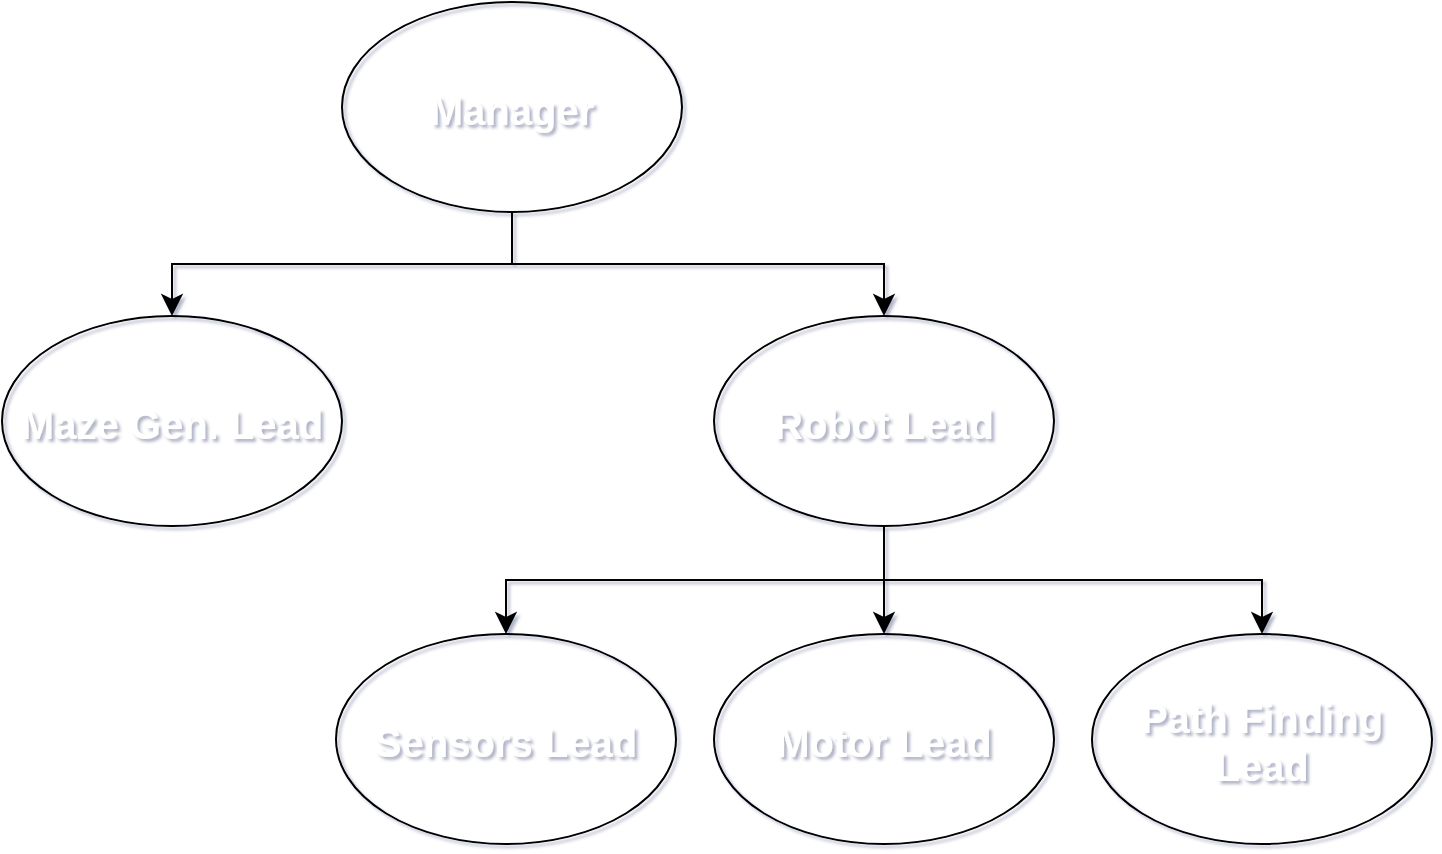 <mxfile version="14.4.3" type="device" pages="3"><diagram id="PgtMGzoQim2O2Z4EFySo" name="Roles (simple)"><mxGraphModel dx="1102" dy="682" grid="0" gridSize="10" guides="1" tooltips="1" connect="1" arrows="1" fold="1" page="1" pageScale="1" pageWidth="850" pageHeight="1100" math="0" shadow="1"><root><mxCell id="MvhnuD1CVRtWcneCo_Zo-0"/><mxCell id="MvhnuD1CVRtWcneCo_Zo-1" parent="MvhnuD1CVRtWcneCo_Zo-0"/><mxCell id="MvhnuD1CVRtWcneCo_Zo-13" style="edgeStyle=orthogonalEdgeStyle;rounded=0;orthogonalLoop=1;jettySize=auto;html=1;exitX=0.5;exitY=1;exitDx=0;exitDy=0;entryX=0.5;entryY=0;entryDx=0;entryDy=0;startArrow=none;startFill=0;startSize=9;endArrow=classic;endFill=1;endSize=8;strokeWidth=1;fontSize=20;fontColor=#FFFFFF;" edge="1" parent="MvhnuD1CVRtWcneCo_Zo-1" source="MvhnuD1CVRtWcneCo_Zo-3" target="MvhnuD1CVRtWcneCo_Zo-6"><mxGeometry relative="1" as="geometry"/></mxCell><mxCell id="MvhnuD1CVRtWcneCo_Zo-14" style="edgeStyle=orthogonalEdgeStyle;rounded=0;orthogonalLoop=1;jettySize=auto;html=1;exitX=0.5;exitY=1;exitDx=0;exitDy=0;entryX=0.5;entryY=0;entryDx=0;entryDy=0;startArrow=none;startFill=0;startSize=9;endArrow=classic;endFill=1;endSize=8;strokeWidth=1;fontSize=20;fontColor=#FFFFFF;" edge="1" parent="MvhnuD1CVRtWcneCo_Zo-1" source="MvhnuD1CVRtWcneCo_Zo-3" target="MvhnuD1CVRtWcneCo_Zo-4"><mxGeometry relative="1" as="geometry"/></mxCell><mxCell id="MvhnuD1CVRtWcneCo_Zo-3" value="Manager" style="ellipse;fillColor=none;fontSize=20;fontStyle=1;fontColor=#FFFFFF;" vertex="1" parent="MvhnuD1CVRtWcneCo_Zo-1"><mxGeometry x="238" y="99" width="170" height="105" as="geometry"/></mxCell><mxCell id="MvhnuD1CVRtWcneCo_Zo-4" value="Maze Gen. Lead" style="ellipse;fillColor=none;fontSize=20;fontStyle=1;fontColor=#FFFFFF;" vertex="1" parent="MvhnuD1CVRtWcneCo_Zo-1"><mxGeometry x="68" y="256" width="170" height="105" as="geometry"/></mxCell><mxCell id="MvhnuD1CVRtWcneCo_Zo-5" value="Sensors Lead" style="ellipse;fillColor=none;fontSize=20;fontStyle=1;fontColor=#FFFFFF;" vertex="1" parent="MvhnuD1CVRtWcneCo_Zo-1"><mxGeometry x="235" y="415" width="170" height="105" as="geometry"/></mxCell><mxCell id="MvhnuD1CVRtWcneCo_Zo-10" style="edgeStyle=orthogonalEdgeStyle;rounded=0;orthogonalLoop=1;jettySize=auto;html=1;exitX=0.5;exitY=1;exitDx=0;exitDy=0;entryX=0.5;entryY=0;entryDx=0;entryDy=0;startArrow=none;startFill=0;startSize=9;endArrow=classic;endFill=1;endSize=8;strokeWidth=1;fontSize=20;fontColor=#FFFFFF;" edge="1" parent="MvhnuD1CVRtWcneCo_Zo-1" source="MvhnuD1CVRtWcneCo_Zo-6" target="MvhnuD1CVRtWcneCo_Zo-5"><mxGeometry relative="1" as="geometry"/></mxCell><mxCell id="MvhnuD1CVRtWcneCo_Zo-11" style="edgeStyle=orthogonalEdgeStyle;rounded=0;orthogonalLoop=1;jettySize=auto;html=1;exitX=0.5;exitY=1;exitDx=0;exitDy=0;entryX=0.5;entryY=0;entryDx=0;entryDy=0;startArrow=none;startFill=0;startSize=9;endArrow=classic;endFill=1;endSize=8;strokeWidth=1;fontSize=20;fontColor=#FFFFFF;" edge="1" parent="MvhnuD1CVRtWcneCo_Zo-1" source="MvhnuD1CVRtWcneCo_Zo-6" target="MvhnuD1CVRtWcneCo_Zo-9"><mxGeometry relative="1" as="geometry"/></mxCell><mxCell id="MvhnuD1CVRtWcneCo_Zo-12" style="edgeStyle=orthogonalEdgeStyle;rounded=0;orthogonalLoop=1;jettySize=auto;html=1;exitX=0.5;exitY=1;exitDx=0;exitDy=0;entryX=0.5;entryY=0;entryDx=0;entryDy=0;startArrow=none;startFill=0;startSize=9;endArrow=classic;endFill=1;endSize=8;strokeWidth=1;fontSize=20;fontColor=#FFFFFF;" edge="1" parent="MvhnuD1CVRtWcneCo_Zo-1" source="MvhnuD1CVRtWcneCo_Zo-6" target="MvhnuD1CVRtWcneCo_Zo-7"><mxGeometry relative="1" as="geometry"/></mxCell><mxCell id="MvhnuD1CVRtWcneCo_Zo-6" value="Robot Lead" style="ellipse;fillColor=none;fontSize=20;fontStyle=1;fontColor=#FFFFFF;" vertex="1" parent="MvhnuD1CVRtWcneCo_Zo-1"><mxGeometry x="424" y="256" width="170" height="105" as="geometry"/></mxCell><mxCell id="MvhnuD1CVRtWcneCo_Zo-7" value="Path Finding&#10;Lead" style="ellipse;fillColor=none;fontSize=20;fontStyle=1;fontColor=#FFFFFF;" vertex="1" parent="MvhnuD1CVRtWcneCo_Zo-1"><mxGeometry x="613" y="415" width="170" height="105" as="geometry"/></mxCell><mxCell id="MvhnuD1CVRtWcneCo_Zo-9" value="Motor Lead" style="ellipse;fillColor=none;fontSize=20;fontStyle=1;fontColor=#FFFFFF;" vertex="1" parent="MvhnuD1CVRtWcneCo_Zo-1"><mxGeometry x="424" y="415" width="170" height="105" as="geometry"/></mxCell></root></mxGraphModel></diagram><diagram name="Roles" id="PZLGNq-vRatPsKt3YdVs"><mxGraphModel dx="1952" dy="682" grid="0" gridSize="10" guides="1" tooltips="1" connect="1" arrows="1" fold="1" page="1" pageScale="1" pageWidth="850" pageHeight="1100" math="0" shadow="1"><root><mxCell id="nLCGd8AwZYA0OXiJiZs0-0"/><mxCell id="nLCGd8AwZYA0OXiJiZs0-1" parent="nLCGd8AwZYA0OXiJiZs0-0"/><mxCell id="nLCGd8AwZYA0OXiJiZs0-2" style="edgeStyle=orthogonalEdgeStyle;rounded=0;orthogonalLoop=1;jettySize=auto;html=1;exitX=0.5;exitY=1;exitDx=0;exitDy=0;entryX=0.5;entryY=0;entryDx=0;entryDy=0;startArrow=none;startFill=0;startSize=9;endArrow=classic;endFill=1;endSize=8;strokeWidth=1;fontSize=20;fontColor=#FFFFFF;" edge="1" parent="nLCGd8AwZYA0OXiJiZs0-1" source="nLCGd8AwZYA0OXiJiZs0-4" target="nLCGd8AwZYA0OXiJiZs0-10"><mxGeometry relative="1" as="geometry"/></mxCell><mxCell id="nLCGd8AwZYA0OXiJiZs0-3" style="edgeStyle=orthogonalEdgeStyle;rounded=0;orthogonalLoop=1;jettySize=auto;html=1;exitX=0.5;exitY=1;exitDx=0;exitDy=0;entryX=0.5;entryY=0;entryDx=0;entryDy=0;startArrow=none;startFill=0;startSize=9;endArrow=classic;endFill=1;endSize=8;strokeWidth=1;fontSize=20;fontColor=#FFFFFF;" edge="1" parent="nLCGd8AwZYA0OXiJiZs0-1" source="nLCGd8AwZYA0OXiJiZs0-4" target="nLCGd8AwZYA0OXiJiZs0-5"><mxGeometry relative="1" as="geometry"/></mxCell><mxCell id="nLCGd8AwZYA0OXiJiZs0-4" value="Manager" style="ellipse;fillColor=#dae8fc;fontSize=20;fontStyle=1;strokeColor=#6c8ebf;" vertex="1" parent="nLCGd8AwZYA0OXiJiZs0-1"><mxGeometry x="-116" y="98" width="170" height="105" as="geometry"/></mxCell><mxCell id="nLCGd8AwZYA0OXiJiZs0-5" value="Maze Gen. Lead" style="ellipse;fillColor=#fff2cc;fontSize=20;fontStyle=1;strokeColor=#d6b656;" vertex="1" parent="nLCGd8AwZYA0OXiJiZs0-1"><mxGeometry x="-286" y="255" width="170" height="105" as="geometry"/></mxCell><mxCell id="nLCGd8AwZYA0OXiJiZs0-6" value="Sensor Lead" style="ellipse;fillColor=#f8cecc;fontSize=20;fontStyle=1;strokeColor=#b85450;" vertex="1" parent="nLCGd8AwZYA0OXiJiZs0-1"><mxGeometry x="-119" y="414" width="170" height="105" as="geometry"/></mxCell><mxCell id="nLCGd8AwZYA0OXiJiZs0-7" style="edgeStyle=orthogonalEdgeStyle;rounded=0;orthogonalLoop=1;jettySize=auto;html=1;exitX=0.5;exitY=1;exitDx=0;exitDy=0;entryX=0.5;entryY=0;entryDx=0;entryDy=0;startArrow=none;startFill=0;startSize=9;endArrow=classic;endFill=1;endSize=8;strokeWidth=1;fontSize=20;fontColor=#FFFFFF;" edge="1" parent="nLCGd8AwZYA0OXiJiZs0-1" source="nLCGd8AwZYA0OXiJiZs0-10" target="nLCGd8AwZYA0OXiJiZs0-6"><mxGeometry relative="1" as="geometry"/></mxCell><mxCell id="nLCGd8AwZYA0OXiJiZs0-8" style="edgeStyle=orthogonalEdgeStyle;rounded=0;orthogonalLoop=1;jettySize=auto;html=1;exitX=0.5;exitY=1;exitDx=0;exitDy=0;entryX=0.5;entryY=0;entryDx=0;entryDy=0;startArrow=none;startFill=0;startSize=9;endArrow=classic;endFill=1;endSize=8;strokeWidth=1;fontSize=20;fontColor=#FFFFFF;" edge="1" parent="nLCGd8AwZYA0OXiJiZs0-1" source="nLCGd8AwZYA0OXiJiZs0-10" target="nLCGd8AwZYA0OXiJiZs0-12"><mxGeometry relative="1" as="geometry"/></mxCell><mxCell id="nLCGd8AwZYA0OXiJiZs0-9" style="edgeStyle=orthogonalEdgeStyle;rounded=0;orthogonalLoop=1;jettySize=auto;html=1;exitX=0.5;exitY=1;exitDx=0;exitDy=0;entryX=0.5;entryY=0;entryDx=0;entryDy=0;startArrow=none;startFill=0;startSize=9;endArrow=classic;endFill=1;endSize=8;strokeWidth=1;fontSize=20;fontColor=#FFFFFF;" edge="1" parent="nLCGd8AwZYA0OXiJiZs0-1" source="nLCGd8AwZYA0OXiJiZs0-10" target="nLCGd8AwZYA0OXiJiZs0-11"><mxGeometry relative="1" as="geometry"/></mxCell><mxCell id="nLCGd8AwZYA0OXiJiZs0-10" value="Robot Lead" style="ellipse;fillColor=#d5e8d4;fontSize=20;fontStyle=1;strokeColor=#82b366;" vertex="1" parent="nLCGd8AwZYA0OXiJiZs0-1"><mxGeometry x="70" y="255" width="170" height="105" as="geometry"/></mxCell><mxCell id="nLCGd8AwZYA0OXiJiZs0-11" value="Path Finding&#10;Lead" style="ellipse;fillColor=#dae8fc;fontSize=20;fontStyle=1;strokeColor=#6c8ebf;" vertex="1" parent="nLCGd8AwZYA0OXiJiZs0-1"><mxGeometry x="259" y="414" width="170" height="105" as="geometry"/></mxCell><mxCell id="nLCGd8AwZYA0OXiJiZs0-12" value="Motor Lead" style="ellipse;fillColor=#d5e8d4;fontSize=20;fontStyle=1;strokeColor=#82b366;" vertex="1" parent="nLCGd8AwZYA0OXiJiZs0-1"><mxGeometry x="70" y="414" width="170" height="105" as="geometry"/></mxCell><mxCell id="EUabEB5bhuYUFV0r1jlp-0" value="Matthew" style="ellipse;fillColor=#dae8fc;fontSize=20;fontStyle=0;strokeColor=#6c8ebf;" vertex="1" parent="nLCGd8AwZYA0OXiJiZs0-1"><mxGeometry x="534" y="195" width="170" height="50" as="geometry"/></mxCell><mxCell id="EUabEB5bhuYUFV0r1jlp-1" value="Martin" style="ellipse;fillColor=#d5e8d4;fontSize=20;fontStyle=0;strokeColor=#82b366;" vertex="1" parent="nLCGd8AwZYA0OXiJiZs0-1"><mxGeometry x="534" y="405" width="170" height="50" as="geometry"/></mxCell><mxCell id="EUabEB5bhuYUFV0r1jlp-2" value="Angie" style="ellipse;fillColor=#f8cecc;fontSize=20;fontStyle=0;strokeColor=#b85450;" vertex="1" parent="nLCGd8AwZYA0OXiJiZs0-1"><mxGeometry x="534" y="265" width="170" height="50" as="geometry"/></mxCell><mxCell id="EUabEB5bhuYUFV0r1jlp-3" value="Tarun" style="ellipse;fillColor=#fff2cc;fontSize=20;fontStyle=0;strokeColor=#d6b656;" vertex="1" parent="nLCGd8AwZYA0OXiJiZs0-1"><mxGeometry x="534" y="335" width="170" height="50" as="geometry"/></mxCell><mxCell id="EUabEB5bhuYUFV0r1jlp-4" value="Legend" style="shape=folder;align=center;verticalAlign=middle;fontStyle=0;tabWidth=196;tabHeight=36;tabPosition=left;html=1;boundedLbl=1;labelInHeader=1;rounded=1;absoluteArcSize=1;arcSize=10;fillColor=none;fontSize=20;fontColor=#FFFFFF;" vertex="1" parent="nLCGd8AwZYA0OXiJiZs0-1"><mxGeometry x="515.5" y="122" width="207" height="371" as="geometry"/></mxCell></root></mxGraphModel></diagram><diagram id="zNMGV4e7ikpvW9aod_q3" name="robot sensing range"><mxGraphModel dx="1102" dy="682" grid="1" gridSize="10" guides="1" tooltips="1" connect="1" arrows="1" fold="1" page="1" pageScale="1" pageWidth="850" pageHeight="1100" math="0" shadow="0"><root><mxCell id="NKVbQ5JUHDfM-xD31TD8-0"/><mxCell id="NKVbQ5JUHDfM-xD31TD8-1" parent="NKVbQ5JUHDfM-xD31TD8-0"/></root></mxGraphModel></diagram></mxfile>